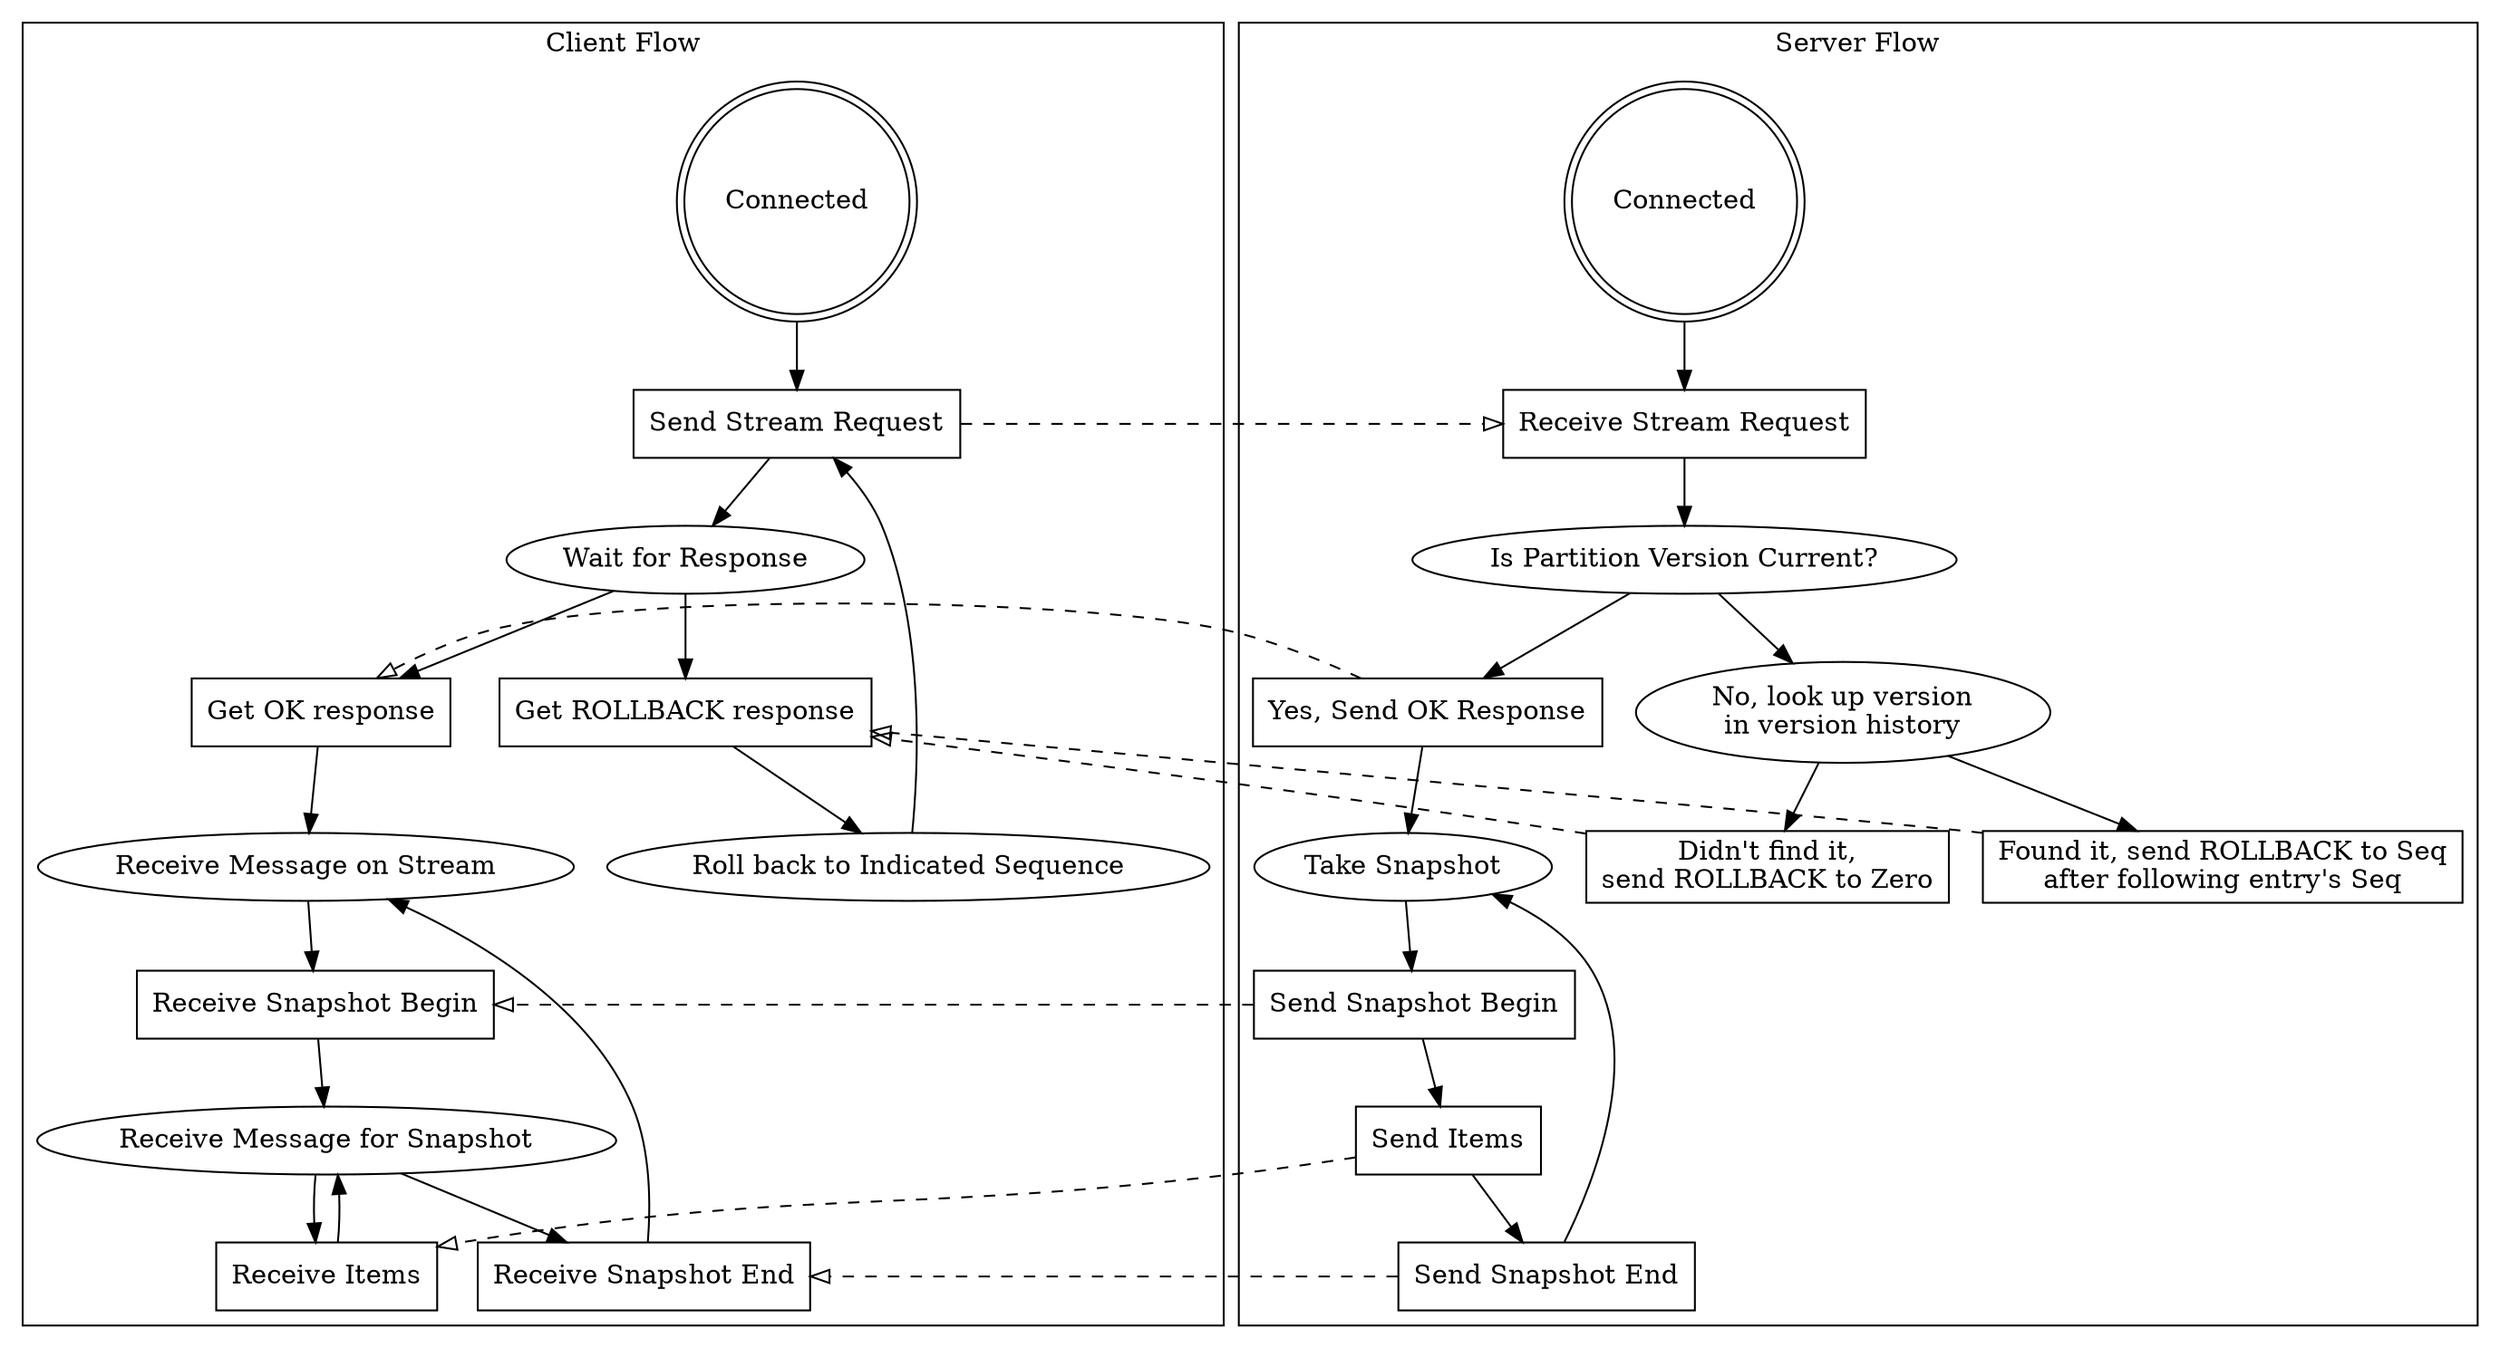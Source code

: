 digraph {
subgraph cluster_client {
graph [label="Client Flow"];
g1_connected [label=Connected,shape=doublecircle];
g1_connected -> send_srq;
send_srq [shape=rect,label="Send Stream Request"];
send_srq -> g1_wait_for_response;
g1_wait_for_response [label="Wait for Response"];
g1_wait_for_response -> recv_rollback;
g1_wait_for_response -> recv_ok;
recv_rollback [shape=rect,label="Get ROLLBACK response"];
recv_rollback -> g1_roll_back_to_indicated_sequence;
g1_roll_back_to_indicated_sequence [label="Roll back to Indicated Sequence"];
g1_roll_back_to_indicated_sequence -> send_srq;
send_srq [label="Send Stream Request"];
recv_ok [shape=rect,label="Get OK response"];
recv_ok -> g1_receive_message_on_stream;
g1_receive_message_on_stream [label="Receive Message on Stream"];
g1_receive_message_on_stream -> recv_sbegin;
recv_sbegin [shape=rect,label="Receive Snapshot Begin"];
recv_sbegin -> g1_receive_message_for_snapshot;
g1_receive_message_for_snapshot [label="Receive Message for Snapshot"];
g1_receive_message_for_snapshot -> recv_items;
g1_receive_message_for_snapshot -> recv_send;
recv_items [shape=rect,label="Receive Items"];
recv_items -> g1_receive_message_for_snapshot;
g1_receive_message_for_snapshot [label="Receive Message for Snapshot"];
recv_send [shape=rect,label="Receive Snapshot End"];
recv_send -> g1_receive_message_on_stream;
g1_receive_message_on_stream [label="Receive Message on Stream"];
} ;
subgraph cluster_server {
graph [label="Server Flow"];
g2_connected [label=Connected,shape=doublecircle];
g2_connected -> recv_srq;
recv_srq [shape=rect,label="Receive Stream Request"];
recv_srq -> g2_is_partition_version_current_;
g2_is_partition_version_current_ [label="Is Partition Version Current?"];
g2_is_partition_version_current_ -> send_ok;
g2_is_partition_version_current_ -> g2_no_look_up_version_in_version_history;
send_ok [shape=rect,label="Yes, Send OK Response"];
send_ok -> g2_take_snapshot;
g2_take_snapshot [label="Take Snapshot"];
g2_take_snapshot -> send_sbegin;
send_sbegin [shape=rect,label="Send Snapshot Begin"];
send_sbegin -> send_items;
send_items [shape=rect,label="Send Items"];
send_items -> send_send;
send_send [shape=rect,label="Send Snapshot End"];
send_send -> g2_take_snapshot;
g2_take_snapshot [label="Take Snapshot"];
g2_no_look_up_version_in_version_history [label="No, look up version
in version history"];
g2_no_look_up_version_in_version_history -> send_zero;
g2_no_look_up_version_in_version_history -> send_rollback;
send_zero [shape=rect,label="Didn't find it,
send ROLLBACK to Zero"];
send_rollback [shape=rect,label="Found it, send ROLLBACK to Seq
after following entry's Seq"];
} ;
send_zero -> recv_rollback [constraint=false,style=dashed,arrowhead=onormal];
send_srq -> recv_srq [constraint=false,style=dashed,arrowhead=onormal];
send_ok -> recv_ok [constraint=false,style=dashed,arrowhead=onormal];
send_sbegin -> recv_sbegin [constraint=false,style=dashed,arrowhead=onormal];
send_send -> recv_send [constraint=false,style=dashed,arrowhead=onormal];
send_items -> recv_items [constraint=false,style=dashed,arrowhead=onormal];
send_rollback -> recv_rollback [constraint=false,style=dashed,arrowhead=onormal];
} 